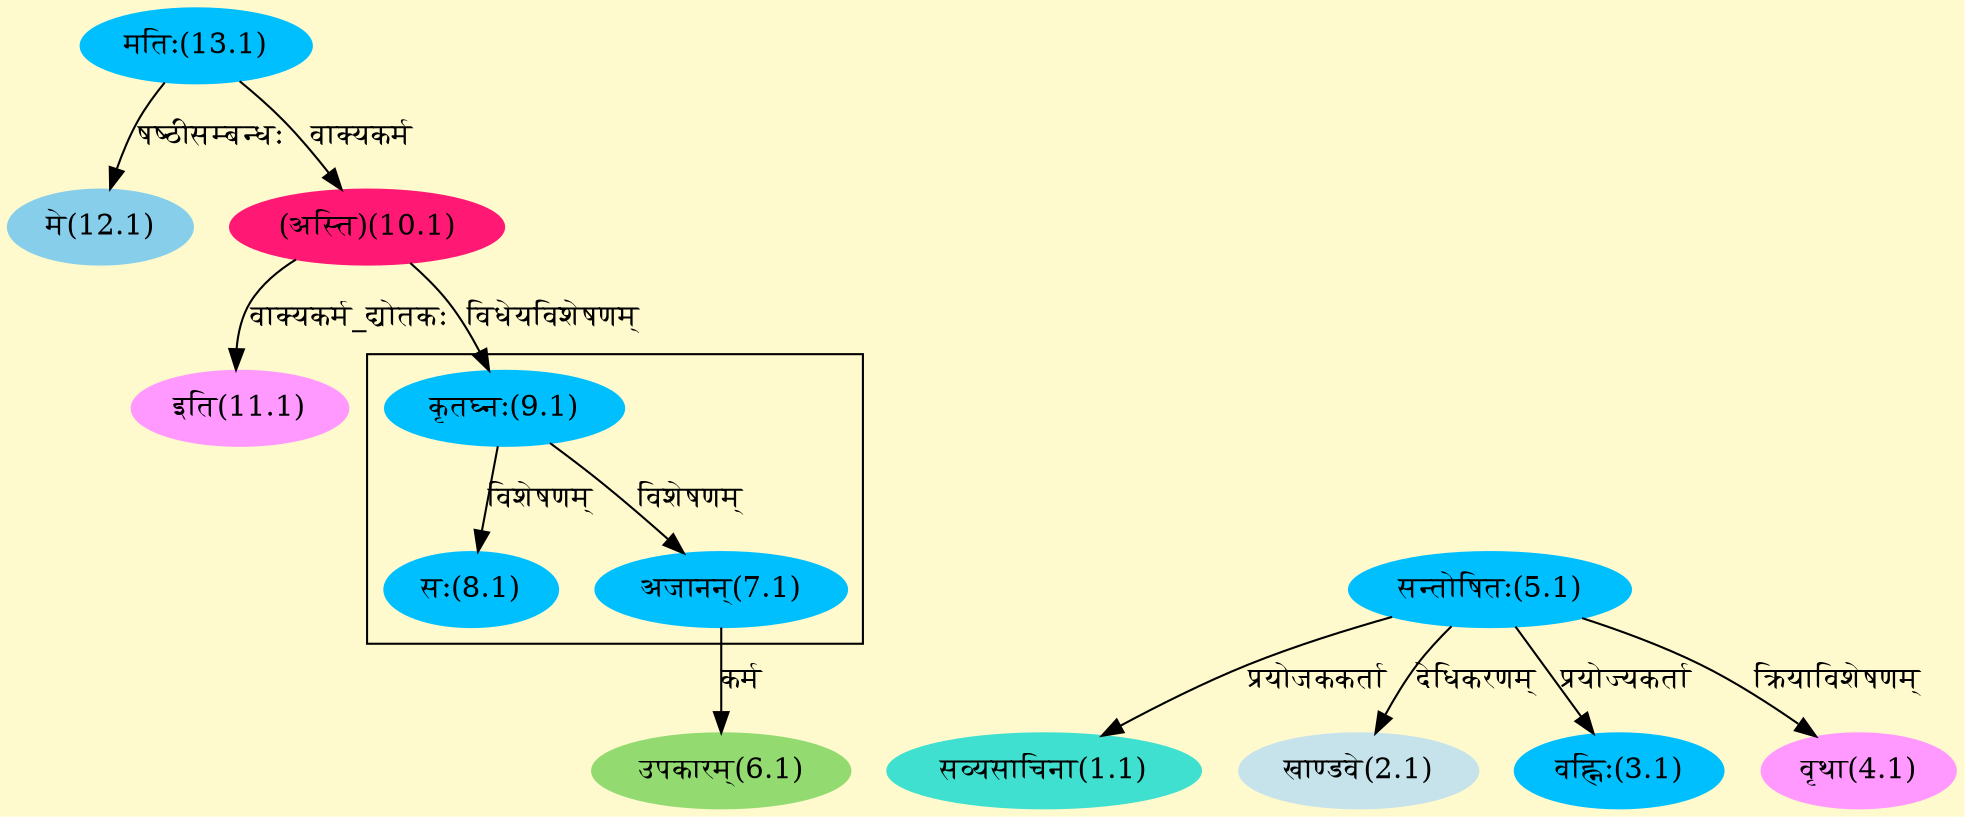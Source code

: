 digraph G{
rankdir=BT;
 compound=true;
 bgcolor="lemonchiffon1";

subgraph cluster_1{
Node7_1 [style=filled, color="#00BFFF" label = "अजानन्(7.1)"]
Node9_1 [style=filled, color="#00BFFF" label = "कृतघ्नः(9.1)"]
Node8_1 [style=filled, color="#00BFFF" label = "सः(8.1)"]

}
Node1_1 [style=filled, color="#40E0D0" label = "सव्यसाचिना(1.1)"]
Node5_1 [style=filled, color="#00BFFF" label = "सन्तोषितः(5.1)"]
Node2_1 [style=filled, color="#C6E2EB" label = "खाण्डवे(2.1)"]
Node3_1 [style=filled, color="#00BFFF" label = "वह्निः(3.1)"]
Node4_1 [style=filled, color="#FF99FF" label = "वृथा(4.1)"]
Node [style=filled, color="" label = "()"]
Node6_1 [style=filled, color="#93DB70" label = "उपकारम्(6.1)"]
Node7_1 [style=filled, color="#00BFFF" label = "अजानन्(7.1)"]
Node9_1 [style=filled, color="#00BFFF" label = "कृतघ्नः(9.1)"]
Node10_1 [style=filled, color="#FF1975" label = "(अस्ति)(10.1)"]
Node13_1 [style=filled, color="#00BFFF" label = "मतिः(13.1)"]
Node11_1 [style=filled, color="#FF99FF" label = "इति(11.1)"]
Node12_1 [style=filled, color="#87CEEB" label = "मे(12.1)"]
/* Start of Relations section */

Node1_1 -> Node5_1 [  label="प्रयोजककर्ता"  dir="back" ]
Node2_1 -> Node5_1 [  label="देधिकरणम्"  dir="back" ]
Node3_1 -> Node5_1 [  label="प्रयोज्यकर्ता"  dir="back" ]
Node4_1 -> Node5_1 [  label="क्रियाविशेषणम्"  dir="back" ]
Node6_1 -> Node7_1 [  label="कर्म"  dir="back" ]
Node7_1 -> Node9_1 [  label="विशेषणम्"  dir="back" ]
Node8_1 -> Node9_1 [  label="विशेषणम्"  dir="back" ]
Node9_1 -> Node10_1 [  label="विधेयविशेषणम्"  dir="back" ]
Node10_1 -> Node13_1 [  label="वाक्यकर्म"  dir="back" ]
Node11_1 -> Node10_1 [  label="वाक्यकर्म_द्योतकः"  dir="back" ]
Node12_1 -> Node13_1 [  label="षष्ठीसम्बन्धः"  dir="back" ]
}
